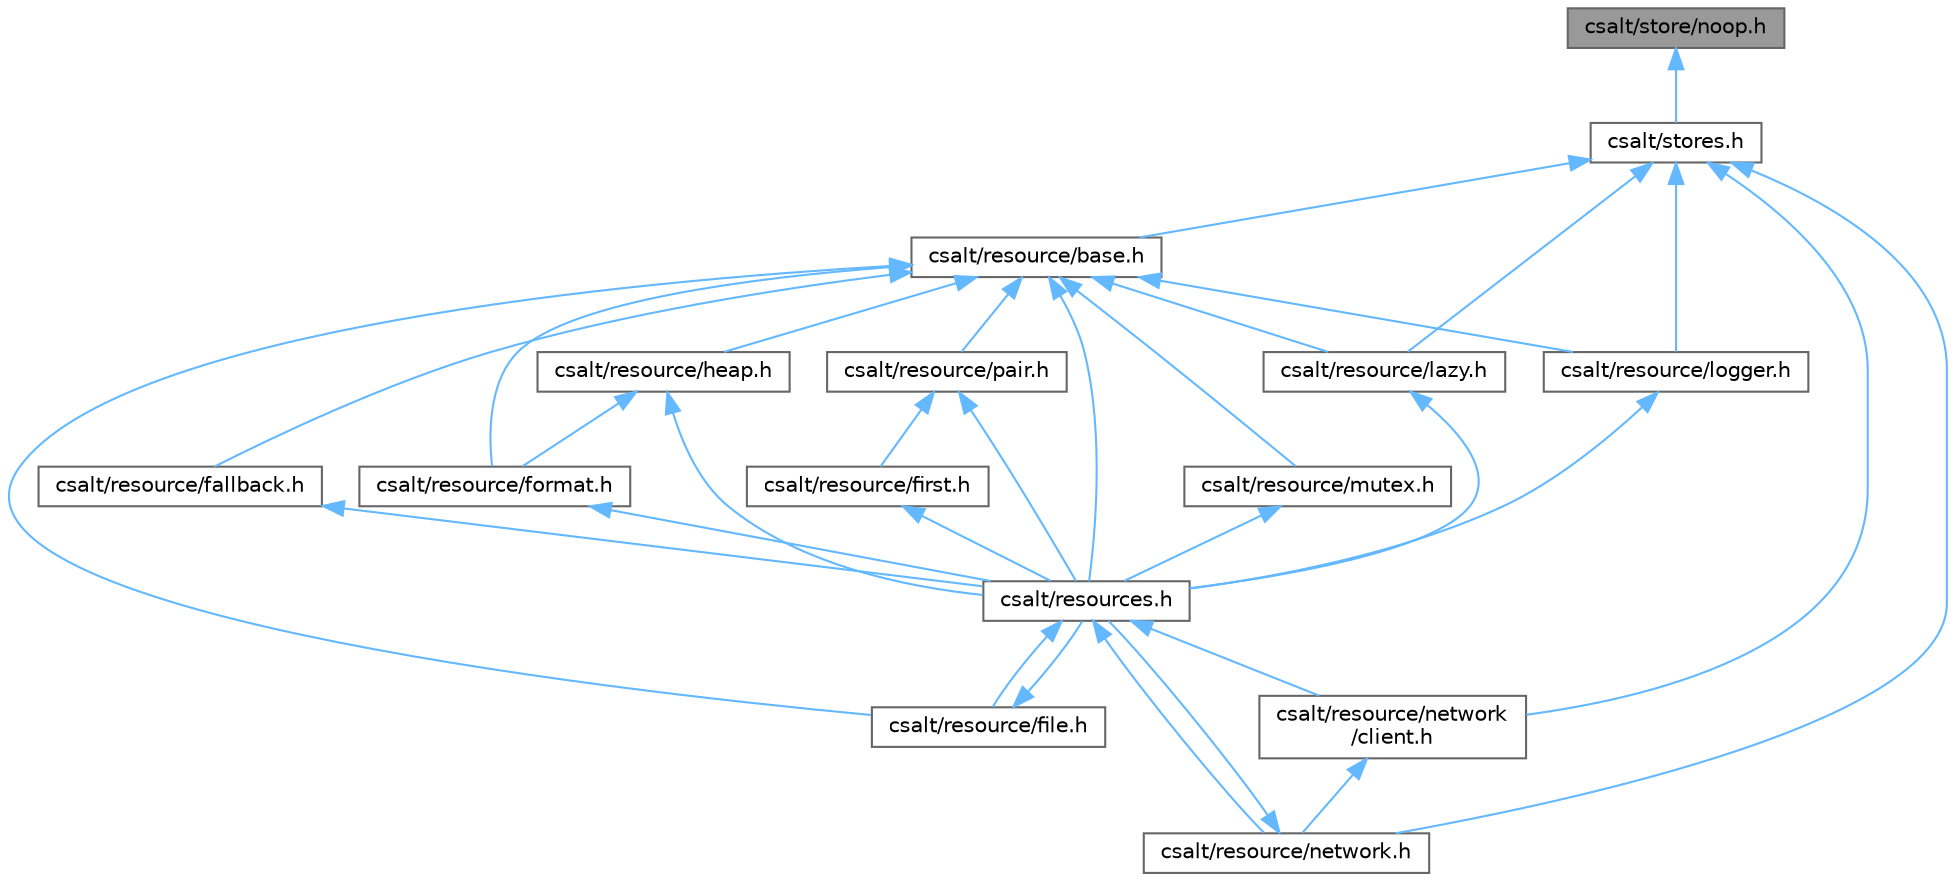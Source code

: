 digraph "csalt/store/noop.h"
{
 // LATEX_PDF_SIZE
  bgcolor="transparent";
  edge [fontname=Helvetica,fontsize=10,labelfontname=Helvetica,labelfontsize=10];
  node [fontname=Helvetica,fontsize=10,shape=box,height=0.2,width=0.4];
  Node1 [id="Node000001",label="csalt/store/noop.h",height=0.2,width=0.4,color="gray40", fillcolor="grey60", style="filled", fontcolor="black",tooltip="This file is responsible for defining the no-op store and static-store interface."];
  Node1 -> Node2 [id="edge1_Node000001_Node000002",dir="back",color="steelblue1",style="solid",tooltip=" "];
  Node2 [id="Node000002",label="csalt/stores.h",height=0.2,width=0.4,color="grey40", fillcolor="white", style="filled",URL="$stores_8h_source.html",tooltip=" "];
  Node2 -> Node3 [id="edge2_Node000002_Node000003",dir="back",color="steelblue1",style="solid",tooltip=" "];
  Node3 [id="Node000003",label="csalt/resource/base.h",height=0.2,width=0.4,color="grey40", fillcolor="white", style="filled",URL="$resource_2base_8h.html",tooltip="Provides an interface for resource with lifetimes."];
  Node3 -> Node4 [id="edge3_Node000003_Node000004",dir="back",color="steelblue1",style="solid",tooltip=" "];
  Node4 [id="Node000004",label="csalt/resource/fallback.h",height=0.2,width=0.4,color="grey40", fillcolor="white", style="filled",URL="$resource_2fallback_8h.html",tooltip="A resource that takes two resources and produces a csalt_store_fallback with the results."];
  Node4 -> Node5 [id="edge4_Node000004_Node000005",dir="back",color="steelblue1",style="solid",tooltip=" "];
  Node5 [id="Node000005",label="csalt/resources.h",height=0.2,width=0.4,color="grey40", fillcolor="white", style="filled",URL="$resources_8h_source.html",tooltip=" "];
  Node5 -> Node6 [id="edge5_Node000005_Node000006",dir="back",color="steelblue1",style="solid",tooltip=" "];
  Node6 [id="Node000006",label="csalt/resource/file.h",height=0.2,width=0.4,color="grey40", fillcolor="white", style="filled",URL="$file_8h.html",tooltip="Represents a file on the file system."];
  Node6 -> Node5 [id="edge6_Node000006_Node000005",dir="back",color="steelblue1",style="solid",tooltip=" "];
  Node5 -> Node7 [id="edge7_Node000005_Node000007",dir="back",color="steelblue1",style="solid",tooltip=" "];
  Node7 [id="Node000007",label="csalt/resource/network.h",height=0.2,width=0.4,color="grey40", fillcolor="white", style="filled",URL="$network_8h.html",tooltip="This module contains common networking functionality used by most network resources."];
  Node7 -> Node5 [id="edge8_Node000007_Node000005",dir="back",color="steelblue1",style="solid",tooltip=" "];
  Node5 -> Node8 [id="edge9_Node000005_Node000008",dir="back",color="steelblue1",style="solid",tooltip=" "];
  Node8 [id="Node000008",label="csalt/resource/network\l/client.h",height=0.2,width=0.4,color="grey40", fillcolor="white", style="filled",URL="$client_8h.html",tooltip="Represents a connect()ed network socket."];
  Node8 -> Node7 [id="edge10_Node000008_Node000007",dir="back",color="steelblue1",style="solid",tooltip=" "];
  Node3 -> Node6 [id="edge11_Node000003_Node000006",dir="back",color="steelblue1",style="solid",tooltip=" "];
  Node3 -> Node9 [id="edge12_Node000003_Node000009",dir="back",color="steelblue1",style="solid",tooltip=" "];
  Node9 [id="Node000009",label="csalt/resource/format.h",height=0.2,width=0.4,color="grey40", fillcolor="white", style="filled",URL="$format_8h.html",tooltip="Provides a run-time resource interface for format strings."];
  Node9 -> Node5 [id="edge13_Node000009_Node000005",dir="back",color="steelblue1",style="solid",tooltip=" "];
  Node3 -> Node10 [id="edge14_Node000003_Node000010",dir="back",color="steelblue1",style="solid",tooltip=" "];
  Node10 [id="Node000010",label="csalt/resource/heap.h",height=0.2,width=0.4,color="grey40", fillcolor="white", style="filled",URL="$heap_8h_source.html",tooltip=" "];
  Node10 -> Node9 [id="edge15_Node000010_Node000009",dir="back",color="steelblue1",style="solid",tooltip=" "];
  Node10 -> Node5 [id="edge16_Node000010_Node000005",dir="back",color="steelblue1",style="solid",tooltip=" "];
  Node3 -> Node11 [id="edge17_Node000003_Node000011",dir="back",color="steelblue1",style="solid",tooltip=" "];
  Node11 [id="Node000011",label="csalt/resource/lazy.h",height=0.2,width=0.4,color="grey40", fillcolor="white", style="filled",URL="$lazy_8h.html",tooltip="This resource takes a resource and delays initialization until the store is used."];
  Node11 -> Node5 [id="edge18_Node000011_Node000005",dir="back",color="steelblue1",style="solid",tooltip=" "];
  Node3 -> Node12 [id="edge19_Node000003_Node000012",dir="back",color="steelblue1",style="solid",tooltip=" "];
  Node12 [id="Node000012",label="csalt/resource/logger.h",height=0.2,width=0.4,color="grey40", fillcolor="white", style="filled",URL="$resource_2logger_8h.html",tooltip="Decorates a resource with a logger, reporting resource initialization failures."];
  Node12 -> Node5 [id="edge20_Node000012_Node000005",dir="back",color="steelblue1",style="solid",tooltip=" "];
  Node3 -> Node13 [id="edge21_Node000003_Node000013",dir="back",color="steelblue1",style="solid",tooltip=" "];
  Node13 [id="Node000013",label="csalt/resource/mutex.h",height=0.2,width=0.4,color="grey40", fillcolor="white", style="filled",URL="$resource_2mutex_8h.html",tooltip="Decorates a resource for synchronization with a mutex."];
  Node13 -> Node5 [id="edge22_Node000013_Node000005",dir="back",color="steelblue1",style="solid",tooltip=" "];
  Node3 -> Node14 [id="edge23_Node000003_Node000014",dir="back",color="steelblue1",style="solid",tooltip=" "];
  Node14 [id="Node000014",label="csalt/resource/pair.h",height=0.2,width=0.4,color="grey40", fillcolor="white", style="filled",URL="$resource_2pair_8h.html",tooltip="Treats two pairs as a single pair."];
  Node14 -> Node15 [id="edge24_Node000014_Node000015",dir="back",color="steelblue1",style="solid",tooltip=" "];
  Node15 [id="Node000015",label="csalt/resource/first.h",height=0.2,width=0.4,color="grey40", fillcolor="white", style="filled",URL="$first_8h.html",tooltip="A resource which returns the store of the first resource to initialize successfully."];
  Node15 -> Node5 [id="edge25_Node000015_Node000005",dir="back",color="steelblue1",style="solid",tooltip=" "];
  Node14 -> Node5 [id="edge26_Node000014_Node000005",dir="back",color="steelblue1",style="solid",tooltip=" "];
  Node3 -> Node5 [id="edge27_Node000003_Node000005",dir="back",color="steelblue1",style="solid",tooltip=" "];
  Node2 -> Node11 [id="edge28_Node000002_Node000011",dir="back",color="steelblue1",style="solid",tooltip=" "];
  Node2 -> Node12 [id="edge29_Node000002_Node000012",dir="back",color="steelblue1",style="solid",tooltip=" "];
  Node2 -> Node7 [id="edge30_Node000002_Node000007",dir="back",color="steelblue1",style="solid",tooltip=" "];
  Node2 -> Node8 [id="edge31_Node000002_Node000008",dir="back",color="steelblue1",style="solid",tooltip=" "];
}

